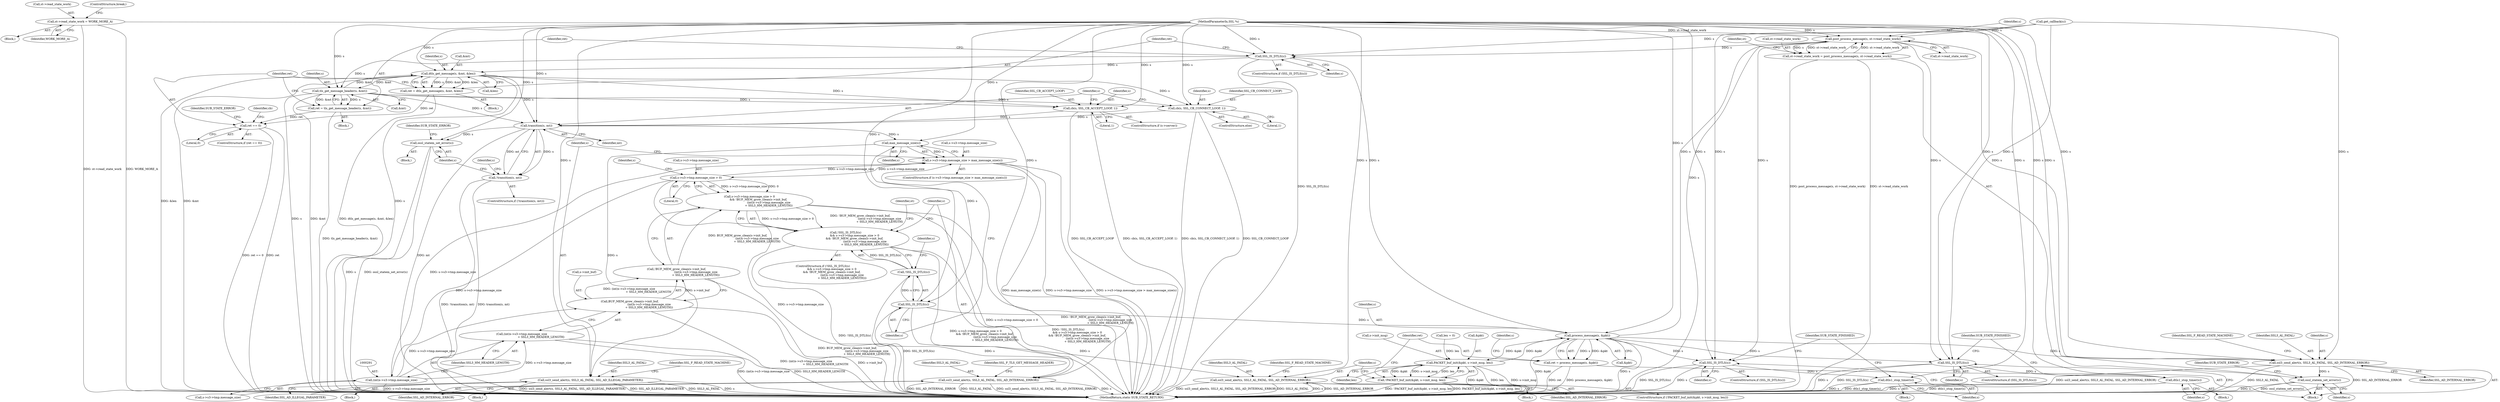digraph "0_openssl_4b390b6c3f8df925dc92a3dd6b022baa9a2f4650@API" {
"1000366" [label="(Call,st->read_state_work = WORK_MORE_A)"];
"1000385" [label="(Call,post_process_message(s, st->read_state_work))"];
"1000194" [label="(Call,SSL_IS_DTLS(s))"];
"1000199" [label="(Call,dtls_get_message(s, &mt, &len))"];
"1000197" [label="(Call,ret = dtls_get_message(s, &mt, &len))"];
"1000214" [label="(Call,ret == 0)"];
"1000209" [label="(Call,tls_get_message_header(s, &mt))"];
"1000207" [label="(Call,ret = tls_get_message_header(s, &mt))"];
"1000229" [label="(Call,cb(s, SSL_CB_ACCEPT_LOOP, 1))"];
"1000240" [label="(Call,transition(s, mt))"];
"1000239" [label="(Call,!transition(s, mt))"];
"1000244" [label="(Call,ossl_statem_set_error(s))"];
"1000257" [label="(Call,max_message_size(s))"];
"1000249" [label="(Call,s->s3->tmp.message_size > max_message_size(s))"];
"1000275" [label="(Call,s->s3->tmp.message_size > 0)"];
"1000274" [label="(Call,s->s3->tmp.message_size > 0\n                    && !BUF_MEM_grow_clean(s->init_buf,\n                                           (int)s->s3->tmp.message_size\n                                           + SSL3_HM_HEADER_LENGTH))"];
"1000270" [label="(Call,!SSL_IS_DTLS(s)\n                    && s->s3->tmp.message_size > 0\n                    && !BUF_MEM_grow_clean(s->init_buf,\n                                           (int)s->s3->tmp.message_size\n                                           + SSL3_HM_HEADER_LENGTH))"];
"1000290" [label="(Call,(int)s->s3->tmp.message_size)"];
"1000285" [label="(Call,BUF_MEM_grow_clean(s->init_buf,\n                                           (int)s->s3->tmp.message_size\n                                           + SSL3_HM_HEADER_LENGTH))"];
"1000284" [label="(Call,!BUF_MEM_grow_clean(s->init_buf,\n                                           (int)s->s3->tmp.message_size\n                                           + SSL3_HM_HEADER_LENGTH))"];
"1000289" [label="(Call,(int)s->s3->tmp.message_size\n                                           + SSL3_HM_HEADER_LENGTH)"];
"1000260" [label="(Call,ssl3_send_alert(s, SSL3_AL_FATAL, SSL_AD_ILLEGAL_PARAMETER))"];
"1000272" [label="(Call,SSL_IS_DTLS(s))"];
"1000271" [label="(Call,!SSL_IS_DTLS(s))"];
"1000301" [label="(Call,ssl3_send_alert(s, SSL3_AL_FATAL, SSL_AD_INTERNAL_ERROR))"];
"1000325" [label="(Call,ssl3_send_alert(s, SSL3_AL_FATAL, SSL_AD_INTERNAL_ERROR))"];
"1000336" [label="(Call,process_message(s, &pkt))"];
"1000317" [label="(Call,PACKET_buf_init(&pkt, s->init_msg, len))"];
"1000316" [label="(Call,!PACKET_buf_init(&pkt, s->init_msg, len))"];
"1000334" [label="(Call,ret = process_message(s, &pkt))"];
"1000353" [label="(Call,SSL_IS_DTLS(s))"];
"1000356" [label="(Call,dtls1_stop_timer(s))"];
"1000407" [label="(Call,SSL_IS_DTLS(s))"];
"1000410" [label="(Call,dtls1_stop_timer(s))"];
"1000416" [label="(Call,ssl3_send_alert(s, SSL3_AL_FATAL, SSL_AD_INTERNAL_ERROR))"];
"1000423" [label="(Call,ossl_statem_set_error(s))"];
"1000234" [label="(Call,cb(s, SSL_CB_CONNECT_LOOP, 1))"];
"1000381" [label="(Call,st->read_state_work = post_process_message(s, st->read_state_work))"];
"1000232" [label="(Literal,1)"];
"1000230" [label="(Identifier,s)"];
"1000318" [label="(Call,&pkt)"];
"1000416" [label="(Call,ssl3_send_alert(s, SSL3_AL_FATAL, SSL_AD_INTERNAL_ERROR))"];
"1000427" [label="(MethodReturn,static SUB_STATE_RETURN)"];
"1000272" [label="(Call,SSL_IS_DTLS(s))"];
"1000324" [label="(Block,)"];
"1000201" [label="(Call,&mt)"];
"1000325" [label="(Call,ssl3_send_alert(s, SSL3_AL_FATAL, SSL_AD_INTERNAL_ERROR))"];
"1000328" [label="(Identifier,SSL_AD_INTERNAL_ERROR)"];
"1000337" [label="(Identifier,s)"];
"1000206" [label="(Block,)"];
"1000209" [label="(Call,tls_get_message_header(s, &mt))"];
"1000234" [label="(Call,cb(s, SSL_CB_CONNECT_LOOP, 1))"];
"1000354" [label="(Identifier,s)"];
"1000312" [label="(Identifier,st)"];
"1000262" [label="(Identifier,SSL3_AL_FATAL)"];
"1000259" [label="(Block,)"];
"1000357" [label="(Identifier,s)"];
"1000211" [label="(Call,&mt)"];
"1000241" [label="(Identifier,s)"];
"1000306" [label="(Identifier,SSL_F_TLS_GET_MESSAGE_HEADER)"];
"1000421" [label="(Identifier,SSL_F_READ_STATE_MACHINE)"];
"1000382" [label="(Call,st->read_state_work)"];
"1000253" [label="(Identifier,s)"];
"1000248" [label="(ControlStructure,if (s->s3->tmp.message_size > max_message_size(s)))"];
"1000219" [label="(Identifier,SUB_STATE_ERROR)"];
"1000199" [label="(Call,dtls_get_message(s, &mt, &len))"];
"1000320" [label="(Call,s->init_msg)"];
"1000286" [label="(Call,s->init_buf)"];
"1000239" [label="(Call,!transition(s, mt))"];
"1000238" [label="(ControlStructure,if (!transition(s, mt)))"];
"1000352" [label="(ControlStructure,if (SSL_IS_DTLS(s)))"];
"1000323" [label="(Identifier,len)"];
"1000338" [label="(Call,&pkt)"];
"1000392" [label="(Identifier,st)"];
"1000385" [label="(Call,post_process_message(s, st->read_state_work))"];
"1000317" [label="(Call,PACKET_buf_init(&pkt, s->init_msg, len))"];
"1000110" [label="(MethodParameterIn,SSL *s)"];
"1000245" [label="(Identifier,s)"];
"1000243" [label="(Block,)"];
"1000203" [label="(Call,&len)"];
"1000196" [label="(Block,)"];
"1000410" [label="(Call,dtls1_stop_timer(s))"];
"1000233" [label="(ControlStructure,else)"];
"1000413" [label="(Identifier,SUB_STATE_FINISHED)"];
"1000292" [label="(Call,s->s3->tmp.message_size)"];
"1000265" [label="(Identifier,SSL_F_READ_STATE_MACHINE)"];
"1000269" [label="(ControlStructure,if (!SSL_IS_DTLS(s)\n                    && s->s3->tmp.message_size > 0\n                    && !BUF_MEM_grow_clean(s->init_buf,\n                                           (int)s->s3->tmp.message_size\n                                           + SSL3_HM_HEADER_LENGTH)))"];
"1000225" [label="(ControlStructure,if (s->server))"];
"1000258" [label="(Identifier,s)"];
"1000302" [label="(Identifier,s)"];
"1000356" [label="(Call,dtls1_stop_timer(s))"];
"1000370" [label="(Identifier,WORK_MORE_A)"];
"1000235" [label="(Identifier,s)"];
"1000304" [label="(Identifier,SSL_AD_INTERNAL_ERROR)"];
"1000387" [label="(Call,st->read_state_work)"];
"1000240" [label="(Call,transition(s, mt))"];
"1000423" [label="(Call,ossl_statem_set_error(s))"];
"1000242" [label="(Identifier,mt)"];
"1000215" [label="(Identifier,ret)"];
"1000300" [label="(Block,)"];
"1000330" [label="(Identifier,SSL_F_READ_STATE_MACHINE)"];
"1000353" [label="(Call,SSL_IS_DTLS(s))"];
"1000236" [label="(Identifier,SSL_CB_CONNECT_LOOP)"];
"1000208" [label="(Identifier,ret)"];
"1000275" [label="(Call,s->s3->tmp.message_size > 0)"];
"1000426" [label="(Identifier,SUB_STATE_ERROR)"];
"1000386" [label="(Identifier,s)"];
"1000287" [label="(Identifier,s)"];
"1000347" [label="(Block,)"];
"1000193" [label="(ControlStructure,if (SSL_IS_DTLS(s)))"];
"1000335" [label="(Identifier,ret)"];
"1000424" [label="(Identifier,s)"];
"1000136" [label="(Call,get_callback(s))"];
"1000336" [label="(Call,process_message(s, &pkt))"];
"1000263" [label="(Identifier,SSL_AD_ILLEGAL_PARAMETER)"];
"1000279" [label="(Identifier,s)"];
"1000213" [label="(ControlStructure,if (ret == 0))"];
"1000381" [label="(Call,st->read_state_work = post_process_message(s, st->read_state_work))"];
"1000342" [label="(Identifier,s)"];
"1000418" [label="(Identifier,SSL3_AL_FATAL)"];
"1000283" [label="(Literal,0)"];
"1000367" [label="(Call,st->read_state_work)"];
"1000200" [label="(Identifier,s)"];
"1000315" [label="(ControlStructure,if (!PACKET_buf_init(&pkt, s->init_msg, len)))"];
"1000210" [label="(Identifier,s)"];
"1000261" [label="(Identifier,s)"];
"1000407" [label="(Call,SSL_IS_DTLS(s))"];
"1000359" [label="(Identifier,SUB_STATE_FINISHED)"];
"1000366" [label="(Call,st->read_state_work = WORK_MORE_A)"];
"1000276" [label="(Call,s->s3->tmp.message_size)"];
"1000355" [label="(Block,)"];
"1000301" [label="(Call,ssl3_send_alert(s, SSL3_AL_FATAL, SSL_AD_INTERNAL_ERROR))"];
"1000303" [label="(Identifier,SSL3_AL_FATAL)"];
"1000334" [label="(Call,ret = process_message(s, &pkt))"];
"1000273" [label="(Identifier,s)"];
"1000299" [label="(Identifier,SSL3_HM_HEADER_LENGTH)"];
"1000195" [label="(Identifier,s)"];
"1000408" [label="(Identifier,s)"];
"1000247" [label="(Identifier,SUB_STATE_ERROR)"];
"1000316" [label="(Call,!PACKET_buf_init(&pkt, s->init_msg, len))"];
"1000417" [label="(Identifier,s)"];
"1000271" [label="(Call,!SSL_IS_DTLS(s))"];
"1000222" [label="(Identifier,cb)"];
"1000290" [label="(Call,(int)s->s3->tmp.message_size)"];
"1000194" [label="(Call,SSL_IS_DTLS(s))"];
"1000207" [label="(Call,ret = tls_get_message_header(s, &mt))"];
"1000216" [label="(Literal,0)"];
"1000250" [label="(Call,s->s3->tmp.message_size)"];
"1000260" [label="(Call,ssl3_send_alert(s, SSL3_AL_FATAL, SSL_AD_ILLEGAL_PARAMETER))"];
"1000411" [label="(Identifier,s)"];
"1000406" [label="(ControlStructure,if (SSL_IS_DTLS(s)))"];
"1000237" [label="(Literal,1)"];
"1000270" [label="(Call,!SSL_IS_DTLS(s)\n                    && s->s3->tmp.message_size > 0\n                    && !BUF_MEM_grow_clean(s->init_buf,\n                                           (int)s->s3->tmp.message_size\n                                           + SSL3_HM_HEADER_LENGTH))"];
"1000198" [label="(Identifier,ret)"];
"1000122" [label="(Call,len = 0)"];
"1000244" [label="(Call,ossl_statem_set_error(s))"];
"1000257" [label="(Call,max_message_size(s))"];
"1000326" [label="(Identifier,s)"];
"1000371" [label="(ControlStructure,break;)"];
"1000197" [label="(Call,ret = dtls_get_message(s, &mt, &len))"];
"1000284" [label="(Call,!BUF_MEM_grow_clean(s->init_buf,\n                                           (int)s->s3->tmp.message_size\n                                           + SSL3_HM_HEADER_LENGTH))"];
"1000409" [label="(Block,)"];
"1000231" [label="(Identifier,SSL_CB_ACCEPT_LOOP)"];
"1000214" [label="(Call,ret == 0)"];
"1000229" [label="(Call,cb(s, SSL_CB_ACCEPT_LOOP, 1))"];
"1000249" [label="(Call,s->s3->tmp.message_size > max_message_size(s))"];
"1000285" [label="(Call,BUF_MEM_grow_clean(s->init_buf,\n                                           (int)s->s3->tmp.message_size\n                                           + SSL3_HM_HEADER_LENGTH))"];
"1000327" [label="(Identifier,SSL3_AL_FATAL)"];
"1000289" [label="(Call,(int)s->s3->tmp.message_size\n                                           + SSL3_HM_HEADER_LENGTH)"];
"1000419" [label="(Identifier,SSL_AD_INTERNAL_ERROR)"];
"1000274" [label="(Call,s->s3->tmp.message_size > 0\n                    && !BUF_MEM_grow_clean(s->init_buf,\n                                           (int)s->s3->tmp.message_size\n                                           + SSL3_HM_HEADER_LENGTH))"];
"1000191" [label="(Block,)"];
"1000366" -> "1000347"  [label="AST: "];
"1000366" -> "1000370"  [label="CFG: "];
"1000367" -> "1000366"  [label="AST: "];
"1000370" -> "1000366"  [label="AST: "];
"1000371" -> "1000366"  [label="CFG: "];
"1000366" -> "1000427"  [label="DDG: WORK_MORE_A"];
"1000366" -> "1000427"  [label="DDG: st->read_state_work"];
"1000366" -> "1000385"  [label="DDG: st->read_state_work"];
"1000385" -> "1000381"  [label="AST: "];
"1000385" -> "1000387"  [label="CFG: "];
"1000386" -> "1000385"  [label="AST: "];
"1000387" -> "1000385"  [label="AST: "];
"1000381" -> "1000385"  [label="CFG: "];
"1000385" -> "1000427"  [label="DDG: s"];
"1000385" -> "1000194"  [label="DDG: s"];
"1000385" -> "1000353"  [label="DDG: s"];
"1000385" -> "1000381"  [label="DDG: s"];
"1000385" -> "1000381"  [label="DDG: st->read_state_work"];
"1000336" -> "1000385"  [label="DDG: s"];
"1000136" -> "1000385"  [label="DDG: s"];
"1000110" -> "1000385"  [label="DDG: s"];
"1000381" -> "1000385"  [label="DDG: st->read_state_work"];
"1000385" -> "1000407"  [label="DDG: s"];
"1000385" -> "1000416"  [label="DDG: s"];
"1000194" -> "1000193"  [label="AST: "];
"1000194" -> "1000195"  [label="CFG: "];
"1000195" -> "1000194"  [label="AST: "];
"1000198" -> "1000194"  [label="CFG: "];
"1000208" -> "1000194"  [label="CFG: "];
"1000194" -> "1000427"  [label="DDG: SSL_IS_DTLS(s)"];
"1000336" -> "1000194"  [label="DDG: s"];
"1000136" -> "1000194"  [label="DDG: s"];
"1000110" -> "1000194"  [label="DDG: s"];
"1000194" -> "1000199"  [label="DDG: s"];
"1000194" -> "1000209"  [label="DDG: s"];
"1000199" -> "1000197"  [label="AST: "];
"1000199" -> "1000203"  [label="CFG: "];
"1000200" -> "1000199"  [label="AST: "];
"1000201" -> "1000199"  [label="AST: "];
"1000203" -> "1000199"  [label="AST: "];
"1000197" -> "1000199"  [label="CFG: "];
"1000199" -> "1000427"  [label="DDG: &mt"];
"1000199" -> "1000427"  [label="DDG: s"];
"1000199" -> "1000427"  [label="DDG: &len"];
"1000199" -> "1000197"  [label="DDG: s"];
"1000199" -> "1000197"  [label="DDG: &mt"];
"1000199" -> "1000197"  [label="DDG: &len"];
"1000110" -> "1000199"  [label="DDG: s"];
"1000209" -> "1000199"  [label="DDG: &mt"];
"1000199" -> "1000209"  [label="DDG: &mt"];
"1000199" -> "1000229"  [label="DDG: s"];
"1000199" -> "1000234"  [label="DDG: s"];
"1000199" -> "1000240"  [label="DDG: s"];
"1000197" -> "1000196"  [label="AST: "];
"1000198" -> "1000197"  [label="AST: "];
"1000215" -> "1000197"  [label="CFG: "];
"1000197" -> "1000427"  [label="DDG: dtls_get_message(s, &mt, &len)"];
"1000197" -> "1000214"  [label="DDG: ret"];
"1000214" -> "1000213"  [label="AST: "];
"1000214" -> "1000216"  [label="CFG: "];
"1000215" -> "1000214"  [label="AST: "];
"1000216" -> "1000214"  [label="AST: "];
"1000219" -> "1000214"  [label="CFG: "];
"1000222" -> "1000214"  [label="CFG: "];
"1000214" -> "1000427"  [label="DDG: ret == 0"];
"1000214" -> "1000427"  [label="DDG: ret"];
"1000207" -> "1000214"  [label="DDG: ret"];
"1000209" -> "1000207"  [label="AST: "];
"1000209" -> "1000211"  [label="CFG: "];
"1000210" -> "1000209"  [label="AST: "];
"1000211" -> "1000209"  [label="AST: "];
"1000207" -> "1000209"  [label="CFG: "];
"1000209" -> "1000427"  [label="DDG: s"];
"1000209" -> "1000427"  [label="DDG: &mt"];
"1000209" -> "1000207"  [label="DDG: s"];
"1000209" -> "1000207"  [label="DDG: &mt"];
"1000110" -> "1000209"  [label="DDG: s"];
"1000209" -> "1000229"  [label="DDG: s"];
"1000209" -> "1000234"  [label="DDG: s"];
"1000209" -> "1000240"  [label="DDG: s"];
"1000207" -> "1000206"  [label="AST: "];
"1000208" -> "1000207"  [label="AST: "];
"1000215" -> "1000207"  [label="CFG: "];
"1000207" -> "1000427"  [label="DDG: tls_get_message_header(s, &mt)"];
"1000229" -> "1000225"  [label="AST: "];
"1000229" -> "1000232"  [label="CFG: "];
"1000230" -> "1000229"  [label="AST: "];
"1000231" -> "1000229"  [label="AST: "];
"1000232" -> "1000229"  [label="AST: "];
"1000241" -> "1000229"  [label="CFG: "];
"1000229" -> "1000427"  [label="DDG: cb(s, SSL_CB_ACCEPT_LOOP, 1)"];
"1000229" -> "1000427"  [label="DDG: SSL_CB_ACCEPT_LOOP"];
"1000110" -> "1000229"  [label="DDG: s"];
"1000229" -> "1000240"  [label="DDG: s"];
"1000240" -> "1000239"  [label="AST: "];
"1000240" -> "1000242"  [label="CFG: "];
"1000241" -> "1000240"  [label="AST: "];
"1000242" -> "1000240"  [label="AST: "];
"1000239" -> "1000240"  [label="CFG: "];
"1000240" -> "1000427"  [label="DDG: mt"];
"1000240" -> "1000239"  [label="DDG: s"];
"1000240" -> "1000239"  [label="DDG: mt"];
"1000234" -> "1000240"  [label="DDG: s"];
"1000110" -> "1000240"  [label="DDG: s"];
"1000240" -> "1000244"  [label="DDG: s"];
"1000240" -> "1000257"  [label="DDG: s"];
"1000239" -> "1000238"  [label="AST: "];
"1000245" -> "1000239"  [label="CFG: "];
"1000253" -> "1000239"  [label="CFG: "];
"1000239" -> "1000427"  [label="DDG: !transition(s, mt)"];
"1000239" -> "1000427"  [label="DDG: transition(s, mt)"];
"1000244" -> "1000243"  [label="AST: "];
"1000244" -> "1000245"  [label="CFG: "];
"1000245" -> "1000244"  [label="AST: "];
"1000247" -> "1000244"  [label="CFG: "];
"1000244" -> "1000427"  [label="DDG: ossl_statem_set_error(s)"];
"1000244" -> "1000427"  [label="DDG: s"];
"1000110" -> "1000244"  [label="DDG: s"];
"1000257" -> "1000249"  [label="AST: "];
"1000257" -> "1000258"  [label="CFG: "];
"1000258" -> "1000257"  [label="AST: "];
"1000249" -> "1000257"  [label="CFG: "];
"1000257" -> "1000249"  [label="DDG: s"];
"1000110" -> "1000257"  [label="DDG: s"];
"1000257" -> "1000260"  [label="DDG: s"];
"1000257" -> "1000272"  [label="DDG: s"];
"1000249" -> "1000248"  [label="AST: "];
"1000250" -> "1000249"  [label="AST: "];
"1000261" -> "1000249"  [label="CFG: "];
"1000273" -> "1000249"  [label="CFG: "];
"1000249" -> "1000427"  [label="DDG: max_message_size(s)"];
"1000249" -> "1000427"  [label="DDG: s->s3->tmp.message_size"];
"1000249" -> "1000427"  [label="DDG: s->s3->tmp.message_size > max_message_size(s)"];
"1000290" -> "1000249"  [label="DDG: s->s3->tmp.message_size"];
"1000275" -> "1000249"  [label="DDG: s->s3->tmp.message_size"];
"1000249" -> "1000275"  [label="DDG: s->s3->tmp.message_size"];
"1000275" -> "1000274"  [label="AST: "];
"1000275" -> "1000283"  [label="CFG: "];
"1000276" -> "1000275"  [label="AST: "];
"1000283" -> "1000275"  [label="AST: "];
"1000287" -> "1000275"  [label="CFG: "];
"1000274" -> "1000275"  [label="CFG: "];
"1000275" -> "1000427"  [label="DDG: s->s3->tmp.message_size"];
"1000275" -> "1000274"  [label="DDG: s->s3->tmp.message_size"];
"1000275" -> "1000274"  [label="DDG: 0"];
"1000275" -> "1000290"  [label="DDG: s->s3->tmp.message_size"];
"1000274" -> "1000270"  [label="AST: "];
"1000274" -> "1000284"  [label="CFG: "];
"1000284" -> "1000274"  [label="AST: "];
"1000270" -> "1000274"  [label="CFG: "];
"1000274" -> "1000427"  [label="DDG: !BUF_MEM_grow_clean(s->init_buf,\n                                           (int)s->s3->tmp.message_size\n                                           + SSL3_HM_HEADER_LENGTH)"];
"1000274" -> "1000427"  [label="DDG: s->s3->tmp.message_size > 0"];
"1000274" -> "1000270"  [label="DDG: s->s3->tmp.message_size > 0"];
"1000274" -> "1000270"  [label="DDG: !BUF_MEM_grow_clean(s->init_buf,\n                                           (int)s->s3->tmp.message_size\n                                           + SSL3_HM_HEADER_LENGTH)"];
"1000284" -> "1000274"  [label="DDG: BUF_MEM_grow_clean(s->init_buf,\n                                           (int)s->s3->tmp.message_size\n                                           + SSL3_HM_HEADER_LENGTH)"];
"1000270" -> "1000269"  [label="AST: "];
"1000270" -> "1000271"  [label="CFG: "];
"1000271" -> "1000270"  [label="AST: "];
"1000302" -> "1000270"  [label="CFG: "];
"1000312" -> "1000270"  [label="CFG: "];
"1000270" -> "1000427"  [label="DDG: s->s3->tmp.message_size > 0\n                    && !BUF_MEM_grow_clean(s->init_buf,\n                                           (int)s->s3->tmp.message_size\n                                           + SSL3_HM_HEADER_LENGTH)"];
"1000270" -> "1000427"  [label="DDG: !SSL_IS_DTLS(s)\n                    && s->s3->tmp.message_size > 0\n                    && !BUF_MEM_grow_clean(s->init_buf,\n                                           (int)s->s3->tmp.message_size\n                                           + SSL3_HM_HEADER_LENGTH)"];
"1000270" -> "1000427"  [label="DDG: !SSL_IS_DTLS(s)"];
"1000271" -> "1000270"  [label="DDG: SSL_IS_DTLS(s)"];
"1000290" -> "1000289"  [label="AST: "];
"1000290" -> "1000292"  [label="CFG: "];
"1000291" -> "1000290"  [label="AST: "];
"1000292" -> "1000290"  [label="AST: "];
"1000299" -> "1000290"  [label="CFG: "];
"1000290" -> "1000427"  [label="DDG: s->s3->tmp.message_size"];
"1000290" -> "1000285"  [label="DDG: s->s3->tmp.message_size"];
"1000290" -> "1000289"  [label="DDG: s->s3->tmp.message_size"];
"1000285" -> "1000284"  [label="AST: "];
"1000285" -> "1000289"  [label="CFG: "];
"1000286" -> "1000285"  [label="AST: "];
"1000289" -> "1000285"  [label="AST: "];
"1000284" -> "1000285"  [label="CFG: "];
"1000285" -> "1000427"  [label="DDG: s->init_buf"];
"1000285" -> "1000427"  [label="DDG: (int)s->s3->tmp.message_size\n                                           + SSL3_HM_HEADER_LENGTH"];
"1000285" -> "1000284"  [label="DDG: s->init_buf"];
"1000285" -> "1000284"  [label="DDG: (int)s->s3->tmp.message_size\n                                           + SSL3_HM_HEADER_LENGTH"];
"1000284" -> "1000427"  [label="DDG: BUF_MEM_grow_clean(s->init_buf,\n                                           (int)s->s3->tmp.message_size\n                                           + SSL3_HM_HEADER_LENGTH)"];
"1000289" -> "1000299"  [label="CFG: "];
"1000299" -> "1000289"  [label="AST: "];
"1000289" -> "1000427"  [label="DDG: (int)s->s3->tmp.message_size"];
"1000289" -> "1000427"  [label="DDG: SSL3_HM_HEADER_LENGTH"];
"1000260" -> "1000259"  [label="AST: "];
"1000260" -> "1000263"  [label="CFG: "];
"1000261" -> "1000260"  [label="AST: "];
"1000262" -> "1000260"  [label="AST: "];
"1000263" -> "1000260"  [label="AST: "];
"1000265" -> "1000260"  [label="CFG: "];
"1000260" -> "1000427"  [label="DDG: ssl3_send_alert(s, SSL3_AL_FATAL, SSL_AD_ILLEGAL_PARAMETER)"];
"1000260" -> "1000427"  [label="DDG: SSL_AD_ILLEGAL_PARAMETER"];
"1000260" -> "1000427"  [label="DDG: SSL3_AL_FATAL"];
"1000260" -> "1000427"  [label="DDG: s"];
"1000110" -> "1000260"  [label="DDG: s"];
"1000272" -> "1000271"  [label="AST: "];
"1000272" -> "1000273"  [label="CFG: "];
"1000273" -> "1000272"  [label="AST: "];
"1000271" -> "1000272"  [label="CFG: "];
"1000272" -> "1000271"  [label="DDG: s"];
"1000110" -> "1000272"  [label="DDG: s"];
"1000272" -> "1000301"  [label="DDG: s"];
"1000272" -> "1000325"  [label="DDG: s"];
"1000272" -> "1000336"  [label="DDG: s"];
"1000279" -> "1000271"  [label="CFG: "];
"1000271" -> "1000427"  [label="DDG: SSL_IS_DTLS(s)"];
"1000301" -> "1000300"  [label="AST: "];
"1000301" -> "1000304"  [label="CFG: "];
"1000302" -> "1000301"  [label="AST: "];
"1000303" -> "1000301"  [label="AST: "];
"1000304" -> "1000301"  [label="AST: "];
"1000306" -> "1000301"  [label="CFG: "];
"1000301" -> "1000427"  [label="DDG: SSL_AD_INTERNAL_ERROR"];
"1000301" -> "1000427"  [label="DDG: SSL3_AL_FATAL"];
"1000301" -> "1000427"  [label="DDG: ssl3_send_alert(s, SSL3_AL_FATAL, SSL_AD_INTERNAL_ERROR)"];
"1000301" -> "1000427"  [label="DDG: s"];
"1000110" -> "1000301"  [label="DDG: s"];
"1000325" -> "1000324"  [label="AST: "];
"1000325" -> "1000328"  [label="CFG: "];
"1000326" -> "1000325"  [label="AST: "];
"1000327" -> "1000325"  [label="AST: "];
"1000328" -> "1000325"  [label="AST: "];
"1000330" -> "1000325"  [label="CFG: "];
"1000325" -> "1000427"  [label="DDG: s"];
"1000325" -> "1000427"  [label="DDG: SSL_AD_INTERNAL_ERROR"];
"1000325" -> "1000427"  [label="DDG: ssl3_send_alert(s, SSL3_AL_FATAL, SSL_AD_INTERNAL_ERROR)"];
"1000325" -> "1000427"  [label="DDG: SSL3_AL_FATAL"];
"1000110" -> "1000325"  [label="DDG: s"];
"1000336" -> "1000334"  [label="AST: "];
"1000336" -> "1000338"  [label="CFG: "];
"1000337" -> "1000336"  [label="AST: "];
"1000338" -> "1000336"  [label="AST: "];
"1000334" -> "1000336"  [label="CFG: "];
"1000336" -> "1000427"  [label="DDG: &pkt"];
"1000336" -> "1000427"  [label="DDG: s"];
"1000336" -> "1000317"  [label="DDG: &pkt"];
"1000336" -> "1000334"  [label="DDG: s"];
"1000336" -> "1000334"  [label="DDG: &pkt"];
"1000110" -> "1000336"  [label="DDG: s"];
"1000317" -> "1000336"  [label="DDG: &pkt"];
"1000336" -> "1000353"  [label="DDG: s"];
"1000336" -> "1000407"  [label="DDG: s"];
"1000336" -> "1000416"  [label="DDG: s"];
"1000317" -> "1000316"  [label="AST: "];
"1000317" -> "1000323"  [label="CFG: "];
"1000318" -> "1000317"  [label="AST: "];
"1000320" -> "1000317"  [label="AST: "];
"1000323" -> "1000317"  [label="AST: "];
"1000316" -> "1000317"  [label="CFG: "];
"1000317" -> "1000427"  [label="DDG: &pkt"];
"1000317" -> "1000427"  [label="DDG: len"];
"1000317" -> "1000427"  [label="DDG: s->init_msg"];
"1000317" -> "1000316"  [label="DDG: &pkt"];
"1000317" -> "1000316"  [label="DDG: s->init_msg"];
"1000317" -> "1000316"  [label="DDG: len"];
"1000122" -> "1000317"  [label="DDG: len"];
"1000316" -> "1000315"  [label="AST: "];
"1000326" -> "1000316"  [label="CFG: "];
"1000335" -> "1000316"  [label="CFG: "];
"1000316" -> "1000427"  [label="DDG: !PACKET_buf_init(&pkt, s->init_msg, len)"];
"1000316" -> "1000427"  [label="DDG: PACKET_buf_init(&pkt, s->init_msg, len)"];
"1000334" -> "1000191"  [label="AST: "];
"1000335" -> "1000334"  [label="AST: "];
"1000342" -> "1000334"  [label="CFG: "];
"1000334" -> "1000427"  [label="DDG: process_message(s, &pkt)"];
"1000334" -> "1000427"  [label="DDG: ret"];
"1000353" -> "1000352"  [label="AST: "];
"1000353" -> "1000354"  [label="CFG: "];
"1000354" -> "1000353"  [label="AST: "];
"1000357" -> "1000353"  [label="CFG: "];
"1000359" -> "1000353"  [label="CFG: "];
"1000353" -> "1000427"  [label="DDG: SSL_IS_DTLS(s)"];
"1000353" -> "1000427"  [label="DDG: s"];
"1000136" -> "1000353"  [label="DDG: s"];
"1000110" -> "1000353"  [label="DDG: s"];
"1000353" -> "1000356"  [label="DDG: s"];
"1000356" -> "1000355"  [label="AST: "];
"1000356" -> "1000357"  [label="CFG: "];
"1000357" -> "1000356"  [label="AST: "];
"1000359" -> "1000356"  [label="CFG: "];
"1000356" -> "1000427"  [label="DDG: dtls1_stop_timer(s)"];
"1000356" -> "1000427"  [label="DDG: s"];
"1000110" -> "1000356"  [label="DDG: s"];
"1000407" -> "1000406"  [label="AST: "];
"1000407" -> "1000408"  [label="CFG: "];
"1000408" -> "1000407"  [label="AST: "];
"1000411" -> "1000407"  [label="CFG: "];
"1000413" -> "1000407"  [label="CFG: "];
"1000407" -> "1000427"  [label="DDG: SSL_IS_DTLS(s)"];
"1000407" -> "1000427"  [label="DDG: s"];
"1000136" -> "1000407"  [label="DDG: s"];
"1000110" -> "1000407"  [label="DDG: s"];
"1000407" -> "1000410"  [label="DDG: s"];
"1000410" -> "1000409"  [label="AST: "];
"1000410" -> "1000411"  [label="CFG: "];
"1000411" -> "1000410"  [label="AST: "];
"1000413" -> "1000410"  [label="CFG: "];
"1000410" -> "1000427"  [label="DDG: s"];
"1000410" -> "1000427"  [label="DDG: dtls1_stop_timer(s)"];
"1000110" -> "1000410"  [label="DDG: s"];
"1000416" -> "1000191"  [label="AST: "];
"1000416" -> "1000419"  [label="CFG: "];
"1000417" -> "1000416"  [label="AST: "];
"1000418" -> "1000416"  [label="AST: "];
"1000419" -> "1000416"  [label="AST: "];
"1000421" -> "1000416"  [label="CFG: "];
"1000416" -> "1000427"  [label="DDG: ssl3_send_alert(s, SSL3_AL_FATAL, SSL_AD_INTERNAL_ERROR)"];
"1000416" -> "1000427"  [label="DDG: SSL3_AL_FATAL"];
"1000416" -> "1000427"  [label="DDG: SSL_AD_INTERNAL_ERROR"];
"1000136" -> "1000416"  [label="DDG: s"];
"1000110" -> "1000416"  [label="DDG: s"];
"1000416" -> "1000423"  [label="DDG: s"];
"1000423" -> "1000191"  [label="AST: "];
"1000423" -> "1000424"  [label="CFG: "];
"1000424" -> "1000423"  [label="AST: "];
"1000426" -> "1000423"  [label="CFG: "];
"1000423" -> "1000427"  [label="DDG: ossl_statem_set_error(s)"];
"1000423" -> "1000427"  [label="DDG: s"];
"1000110" -> "1000423"  [label="DDG: s"];
"1000234" -> "1000233"  [label="AST: "];
"1000234" -> "1000237"  [label="CFG: "];
"1000235" -> "1000234"  [label="AST: "];
"1000236" -> "1000234"  [label="AST: "];
"1000237" -> "1000234"  [label="AST: "];
"1000241" -> "1000234"  [label="CFG: "];
"1000234" -> "1000427"  [label="DDG: SSL_CB_CONNECT_LOOP"];
"1000234" -> "1000427"  [label="DDG: cb(s, SSL_CB_CONNECT_LOOP, 1)"];
"1000110" -> "1000234"  [label="DDG: s"];
"1000381" -> "1000191"  [label="AST: "];
"1000382" -> "1000381"  [label="AST: "];
"1000392" -> "1000381"  [label="CFG: "];
"1000381" -> "1000427"  [label="DDG: st->read_state_work"];
"1000381" -> "1000427"  [label="DDG: post_process_message(s, st->read_state_work)"];
}
